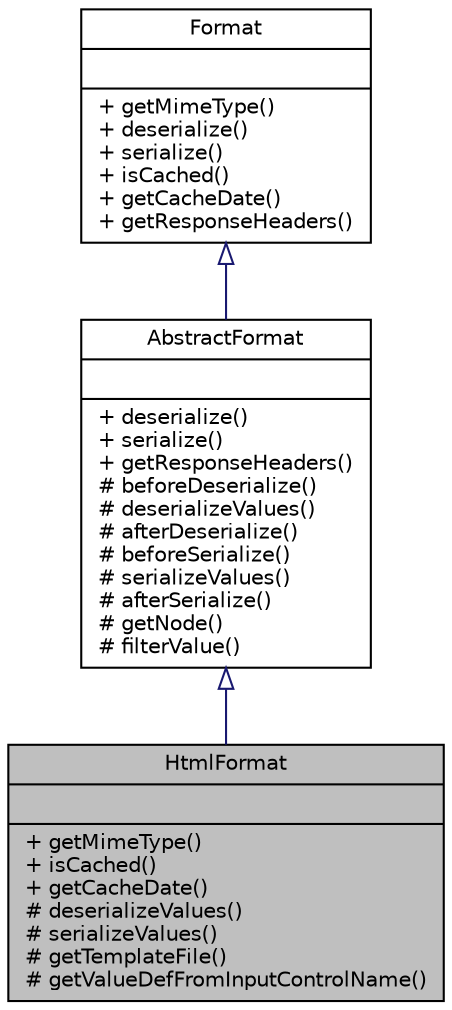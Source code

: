digraph "HtmlFormat"
{
  edge [fontname="Helvetica",fontsize="10",labelfontname="Helvetica",labelfontsize="10"];
  node [fontname="Helvetica",fontsize="10",shape=record];
  Node0 [label="{HtmlFormat\n||+ getMimeType()\l+ isCached()\l+ getCacheDate()\l# deserializeValues()\l# serializeValues()\l# getTemplateFile()\l# getValueDefFromInputControlName()\l}",height=0.2,width=0.4,color="black", fillcolor="grey75", style="filled", fontcolor="black"];
  Node1 -> Node0 [dir="back",color="midnightblue",fontsize="10",style="solid",arrowtail="onormal",fontname="Helvetica"];
  Node1 [label="{AbstractFormat\n||+ deserialize()\l+ serialize()\l+ getResponseHeaders()\l# beforeDeserialize()\l# deserializeValues()\l# afterDeserialize()\l# beforeSerialize()\l# serializeValues()\l# afterSerialize()\l# getNode()\l# filterValue()\l}",height=0.2,width=0.4,color="black", fillcolor="white", style="filled",URL="$classwcmf_1_1lib_1_1presentation_1_1format_1_1impl_1_1_abstract_format.html",tooltip="AbstractFormat is used as base class for specialized formats. "];
  Node2 -> Node1 [dir="back",color="midnightblue",fontsize="10",style="solid",arrowtail="onormal",fontname="Helvetica"];
  Node2 [label="{Format\n||+ getMimeType()\l+ deserialize()\l+ serialize()\l+ isCached()\l+ getCacheDate()\l+ getResponseHeaders()\l}",height=0.2,width=0.4,color="black", fillcolor="white", style="filled",URL="$interfacewcmf_1_1lib_1_1presentation_1_1format_1_1_format.html",tooltip="Format defines the interface for all format classes. "];
}
